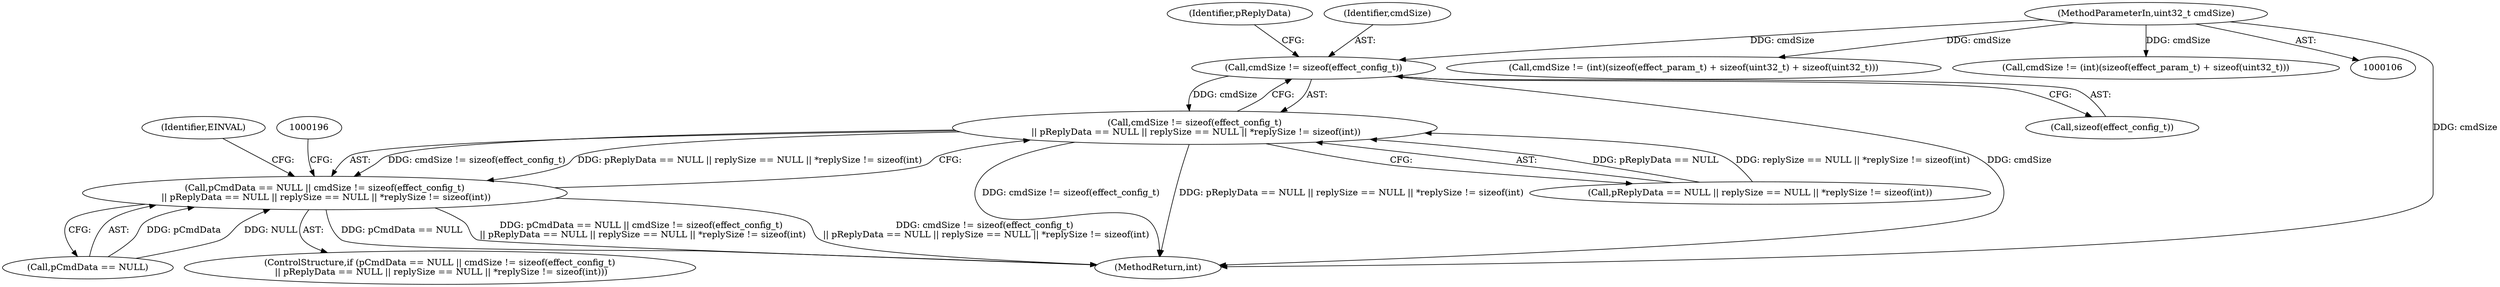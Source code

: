 digraph "0_Android_557bd7bfe6c4895faee09e46fc9b5304a956c8b7@API" {
"1000172" [label="(Call,cmdSize != sizeof(effect_config_t))"];
"1000109" [label="(MethodParameterIn,uint32_t cmdSize)"];
"1000171" [label="(Call,cmdSize != sizeof(effect_config_t)\n || pReplyData == NULL || replySize == NULL || *replySize != sizeof(int))"];
"1000167" [label="(Call,pCmdData == NULL || cmdSize != sizeof(effect_config_t)\n || pReplyData == NULL || replySize == NULL || *replySize != sizeof(int))"];
"1000178" [label="(Identifier,pReplyData)"];
"1000174" [label="(Call,sizeof(effect_config_t))"];
"1000167" [label="(Call,pCmdData == NULL || cmdSize != sizeof(effect_config_t)\n || pReplyData == NULL || replySize == NULL || *replySize != sizeof(int))"];
"1000176" [label="(Call,pReplyData == NULL || replySize == NULL || *replySize != sizeof(int))"];
"1000109" [label="(MethodParameterIn,uint32_t cmdSize)"];
"1000173" [label="(Identifier,cmdSize)"];
"1000168" [label="(Call,pCmdData == NULL)"];
"1000171" [label="(Call,cmdSize != sizeof(effect_config_t)\n || pReplyData == NULL || replySize == NULL || *replySize != sizeof(int))"];
"1000172" [label="(Call,cmdSize != sizeof(effect_config_t))"];
"1000502" [label="(Call,cmdSize != (int)(sizeof(effect_param_t) + sizeof(uint32_t) + sizeof(uint32_t)))"];
"1001120" [label="(MethodReturn,int)"];
"1000166" [label="(ControlStructure,if (pCmdData == NULL || cmdSize != sizeof(effect_config_t)\n || pReplyData == NULL || replySize == NULL || *replySize != sizeof(int)))"];
"1000327" [label="(Call,cmdSize != (int)(sizeof(effect_param_t) + sizeof(uint32_t)))"];
"1000192" [label="(Identifier,EINVAL)"];
"1000172" -> "1000171"  [label="AST: "];
"1000172" -> "1000174"  [label="CFG: "];
"1000173" -> "1000172"  [label="AST: "];
"1000174" -> "1000172"  [label="AST: "];
"1000178" -> "1000172"  [label="CFG: "];
"1000171" -> "1000172"  [label="CFG: "];
"1000172" -> "1001120"  [label="DDG: cmdSize"];
"1000172" -> "1000171"  [label="DDG: cmdSize"];
"1000109" -> "1000172"  [label="DDG: cmdSize"];
"1000109" -> "1000106"  [label="AST: "];
"1000109" -> "1001120"  [label="DDG: cmdSize"];
"1000109" -> "1000327"  [label="DDG: cmdSize"];
"1000109" -> "1000502"  [label="DDG: cmdSize"];
"1000171" -> "1000167"  [label="AST: "];
"1000171" -> "1000176"  [label="CFG: "];
"1000176" -> "1000171"  [label="AST: "];
"1000167" -> "1000171"  [label="CFG: "];
"1000171" -> "1001120"  [label="DDG: cmdSize != sizeof(effect_config_t)"];
"1000171" -> "1001120"  [label="DDG: pReplyData == NULL || replySize == NULL || *replySize != sizeof(int)"];
"1000171" -> "1000167"  [label="DDG: cmdSize != sizeof(effect_config_t)"];
"1000171" -> "1000167"  [label="DDG: pReplyData == NULL || replySize == NULL || *replySize != sizeof(int)"];
"1000176" -> "1000171"  [label="DDG: pReplyData == NULL"];
"1000176" -> "1000171"  [label="DDG: replySize == NULL || *replySize != sizeof(int)"];
"1000167" -> "1000166"  [label="AST: "];
"1000167" -> "1000168"  [label="CFG: "];
"1000168" -> "1000167"  [label="AST: "];
"1000192" -> "1000167"  [label="CFG: "];
"1000196" -> "1000167"  [label="CFG: "];
"1000167" -> "1001120"  [label="DDG: pCmdData == NULL"];
"1000167" -> "1001120"  [label="DDG: pCmdData == NULL || cmdSize != sizeof(effect_config_t)\n || pReplyData == NULL || replySize == NULL || *replySize != sizeof(int)"];
"1000167" -> "1001120"  [label="DDG: cmdSize != sizeof(effect_config_t)\n || pReplyData == NULL || replySize == NULL || *replySize != sizeof(int)"];
"1000168" -> "1000167"  [label="DDG: pCmdData"];
"1000168" -> "1000167"  [label="DDG: NULL"];
}
